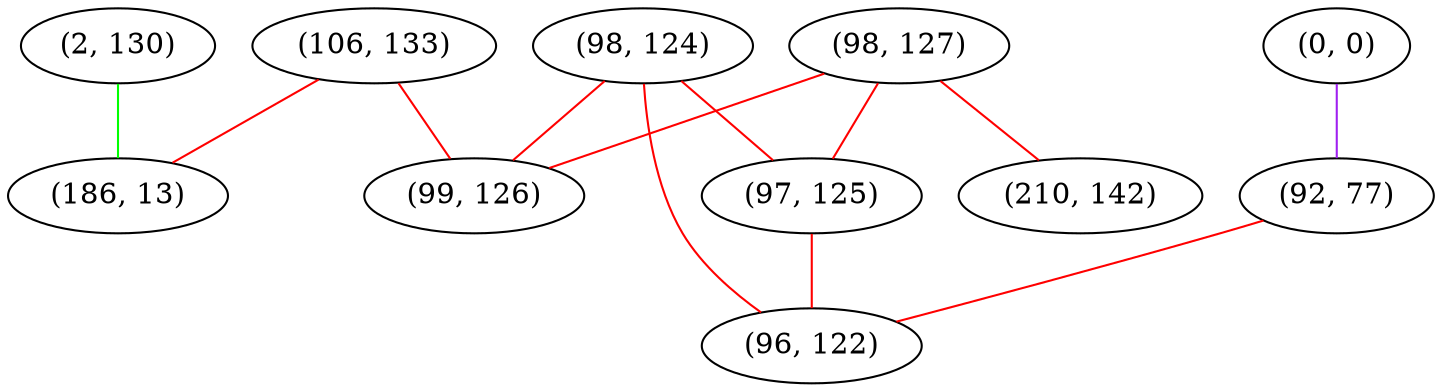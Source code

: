 graph "" {
"(106, 133)";
"(0, 0)";
"(98, 124)";
"(98, 127)";
"(210, 142)";
"(99, 126)";
"(2, 130)";
"(92, 77)";
"(97, 125)";
"(186, 13)";
"(96, 122)";
"(106, 133)" -- "(186, 13)"  [color=red, key=0, weight=1];
"(106, 133)" -- "(99, 126)"  [color=red, key=0, weight=1];
"(0, 0)" -- "(92, 77)"  [color=purple, key=0, weight=4];
"(98, 124)" -- "(97, 125)"  [color=red, key=0, weight=1];
"(98, 124)" -- "(96, 122)"  [color=red, key=0, weight=1];
"(98, 124)" -- "(99, 126)"  [color=red, key=0, weight=1];
"(98, 127)" -- "(97, 125)"  [color=red, key=0, weight=1];
"(98, 127)" -- "(210, 142)"  [color=red, key=0, weight=1];
"(98, 127)" -- "(99, 126)"  [color=red, key=0, weight=1];
"(2, 130)" -- "(186, 13)"  [color=green, key=0, weight=2];
"(92, 77)" -- "(96, 122)"  [color=red, key=0, weight=1];
"(97, 125)" -- "(96, 122)"  [color=red, key=0, weight=1];
}
